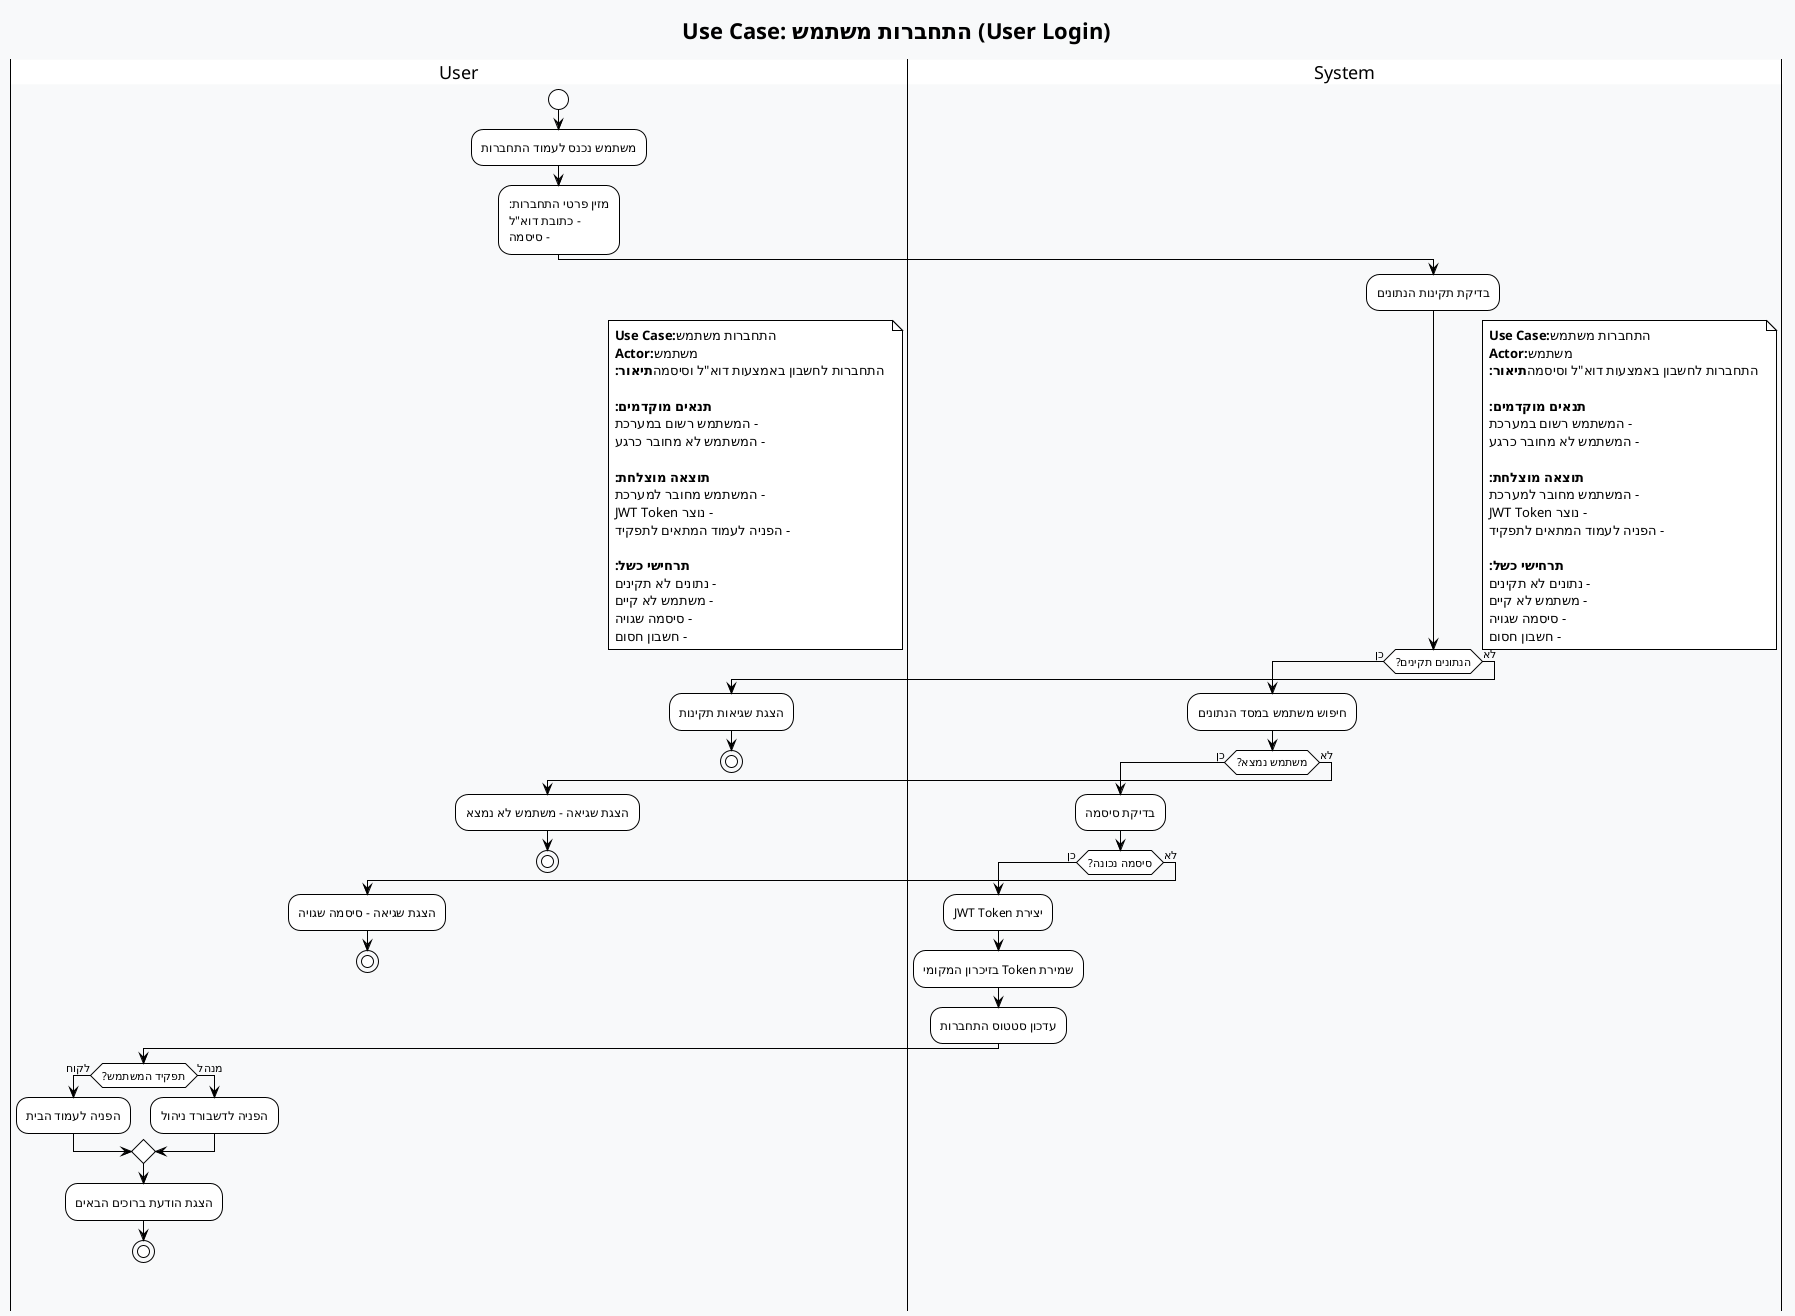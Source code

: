 @startuml User Login Use Case
!theme plain
skinparam backgroundColor #f8f9fa

title Use Case: התחברות משתמש (User Login)

|User|
start
:משתמש נכנס לעמוד התחברות;
:מזין פרטי התחברות:
- כתובת דוא"ל
- סיסמה;

|System|
:בדיקת תקינות הנתונים;
if (הנתונים תקינים?) then (כן)
  :חיפוש משתמש במסד הנתונים;
  if (משתמש נמצא?) then (כן)
    :בדיקת סיסמה;
    if (סיסמה נכונה?) then (כן)
      :יצירת JWT Token;
      :שמירת Token בזיכרון המקומי;
      :עדכון סטטוס התחברות;
      |User|
      if (תפקיד המשתמש?) then (לקוח)
        :הפניה לעמוד הבית;
      else (מנהל)
        :הפניה לדשבורד ניהול;
      endif
      :הצגת הודעת ברוכים הבאים;
      stop
    else (לא)
      |User|
      :הצגת שגיאה - סיסמה שגויה;
      stop
    endif
  else (לא)
    |User|
    :הצגת שגיאה - משתמש לא נמצא;
    stop
  endif
else (לא)
  |User|
  :הצגת שגיאות תקינות;
  stop
endif

note right
  **Use Case:** התחברות משתמש
  **Actor:** משתמש
  **תיאור:** התחברות לחשבון באמצעות דוא"ל וסיסמה
  
  **תנאים מוקדמים:**
  - המשתמש רשום במערכת
  - המשתמש לא מחובר כרגע
  
  **תוצאה מוצלחת:**
  - המשתמש מחובר למערכת
  - נוצר JWT Token
  - הפניה לעמוד המתאים לתפקיד
  
  **תרחישי כשל:**
  - נתונים לא תקינים
  - משתמש לא קיים
  - סיסמה שגויה
  - חשבון חסום
end note

@enduml
